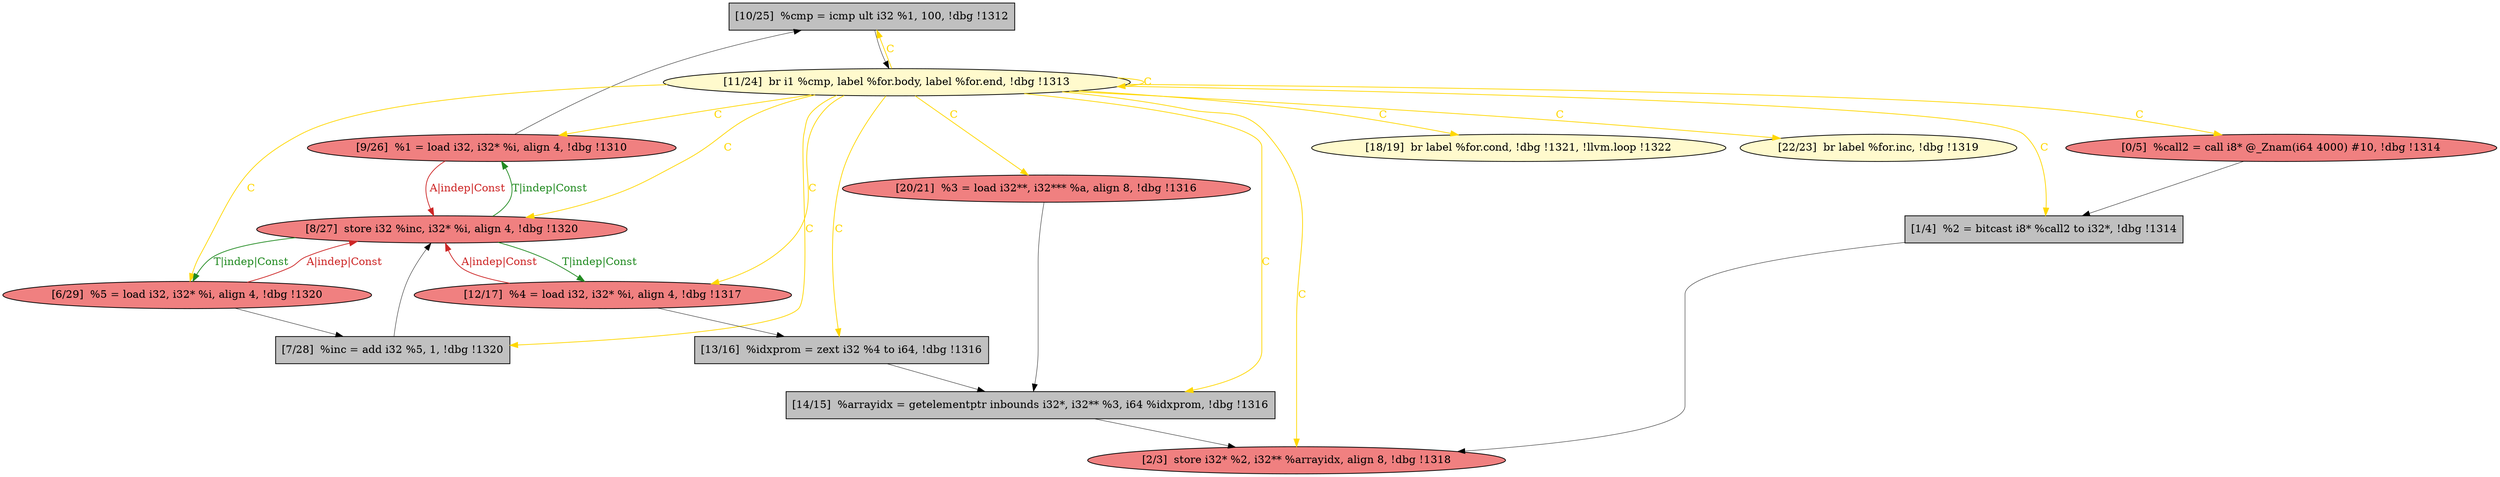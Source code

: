 
digraph G {


node3843 [fillcolor=grey,label="[10/25]  %cmp = icmp ult i32 %1, 100, !dbg !1312",shape=rectangle,style=filled ]
node3842 [fillcolor=grey,label="[14/15]  %arrayidx = getelementptr inbounds i32*, i32** %3, i64 %idxprom, !dbg !1316",shape=rectangle,style=filled ]
node3841 [fillcolor=lightcoral,label="[2/3]  store i32* %2, i32** %arrayidx, align 8, !dbg !1318",shape=ellipse,style=filled ]
node3839 [fillcolor=lemonchiffon,label="[18/19]  br label %for.cond, !dbg !1321, !llvm.loop !1322",shape=ellipse,style=filled ]
node3837 [fillcolor=lightcoral,label="[20/21]  %3 = load i32**, i32*** %a, align 8, !dbg !1316",shape=ellipse,style=filled ]
node3840 [fillcolor=lemonchiffon,label="[22/23]  br label %for.inc, !dbg !1319",shape=ellipse,style=filled ]
node3835 [fillcolor=lightcoral,label="[9/26]  %1 = load i32, i32* %i, align 4, !dbg !1310",shape=ellipse,style=filled ]
node3831 [fillcolor=lemonchiffon,label="[11/24]  br i1 %cmp, label %for.body, label %for.end, !dbg !1313",shape=ellipse,style=filled ]
node3838 [fillcolor=lightcoral,label="[8/27]  store i32 %inc, i32* %i, align 4, !dbg !1320",shape=ellipse,style=filled ]
node3830 [fillcolor=lightcoral,label="[6/29]  %5 = load i32, i32* %i, align 4, !dbg !1320",shape=ellipse,style=filled ]
node3829 [fillcolor=lightcoral,label="[0/5]  %call2 = call i8* @_Znam(i64 4000) #10, !dbg !1314",shape=ellipse,style=filled ]
node3832 [fillcolor=lightcoral,label="[12/17]  %4 = load i32, i32* %i, align 4, !dbg !1317",shape=ellipse,style=filled ]
node3836 [fillcolor=grey,label="[13/16]  %idxprom = zext i32 %4 to i64, !dbg !1316",shape=rectangle,style=filled ]
node3833 [fillcolor=grey,label="[7/28]  %inc = add i32 %5, 1, !dbg !1320",shape=rectangle,style=filled ]
node3834 [fillcolor=grey,label="[1/4]  %2 = bitcast i8* %call2 to i32*, !dbg !1314",shape=rectangle,style=filled ]

node3831->node3833 [style=solid,color=gold,label="C",penwidth=1.0,fontcolor=gold ]
node3838->node3835 [style=solid,color=forestgreen,label="T|indep|Const",penwidth=1.0,fontcolor=forestgreen ]
node3835->node3838 [style=solid,color=firebrick3,label="A|indep|Const",penwidth=1.0,fontcolor=firebrick3 ]
node3834->node3841 [style=solid,color=black,label="",penwidth=0.5,fontcolor=black ]
node3831->node3831 [style=solid,color=gold,label="C",penwidth=1.0,fontcolor=gold ]
node3831->node3838 [style=solid,color=gold,label="C",penwidth=1.0,fontcolor=gold ]
node3837->node3842 [style=solid,color=black,label="",penwidth=0.5,fontcolor=black ]
node3830->node3833 [style=solid,color=black,label="",penwidth=0.5,fontcolor=black ]
node3831->node3829 [style=solid,color=gold,label="C",penwidth=1.0,fontcolor=gold ]
node3843->node3831 [style=solid,color=black,label="",penwidth=0.5,fontcolor=black ]
node3835->node3843 [style=solid,color=black,label="",penwidth=0.5,fontcolor=black ]
node3831->node3837 [style=solid,color=gold,label="C",penwidth=1.0,fontcolor=gold ]
node3831->node3842 [style=solid,color=gold,label="C",penwidth=1.0,fontcolor=gold ]
node3831->node3830 [style=solid,color=gold,label="C",penwidth=1.0,fontcolor=gold ]
node3831->node3840 [style=solid,color=gold,label="C",penwidth=1.0,fontcolor=gold ]
node3833->node3838 [style=solid,color=black,label="",penwidth=0.5,fontcolor=black ]
node3838->node3832 [style=solid,color=forestgreen,label="T|indep|Const",penwidth=1.0,fontcolor=forestgreen ]
node3831->node3832 [style=solid,color=gold,label="C",penwidth=1.0,fontcolor=gold ]
node3832->node3836 [style=solid,color=black,label="",penwidth=0.5,fontcolor=black ]
node3829->node3834 [style=solid,color=black,label="",penwidth=0.5,fontcolor=black ]
node3831->node3836 [style=solid,color=gold,label="C",penwidth=1.0,fontcolor=gold ]
node3831->node3834 [style=solid,color=gold,label="C",penwidth=1.0,fontcolor=gold ]
node3832->node3838 [style=solid,color=firebrick3,label="A|indep|Const",penwidth=1.0,fontcolor=firebrick3 ]
node3831->node3839 [style=solid,color=gold,label="C",penwidth=1.0,fontcolor=gold ]
node3838->node3830 [style=solid,color=forestgreen,label="T|indep|Const",penwidth=1.0,fontcolor=forestgreen ]
node3842->node3841 [style=solid,color=black,label="",penwidth=0.5,fontcolor=black ]
node3831->node3841 [style=solid,color=gold,label="C",penwidth=1.0,fontcolor=gold ]
node3831->node3835 [style=solid,color=gold,label="C",penwidth=1.0,fontcolor=gold ]
node3836->node3842 [style=solid,color=black,label="",penwidth=0.5,fontcolor=black ]
node3830->node3838 [style=solid,color=firebrick3,label="A|indep|Const",penwidth=1.0,fontcolor=firebrick3 ]
node3831->node3843 [style=solid,color=gold,label="C",penwidth=1.0,fontcolor=gold ]


}
